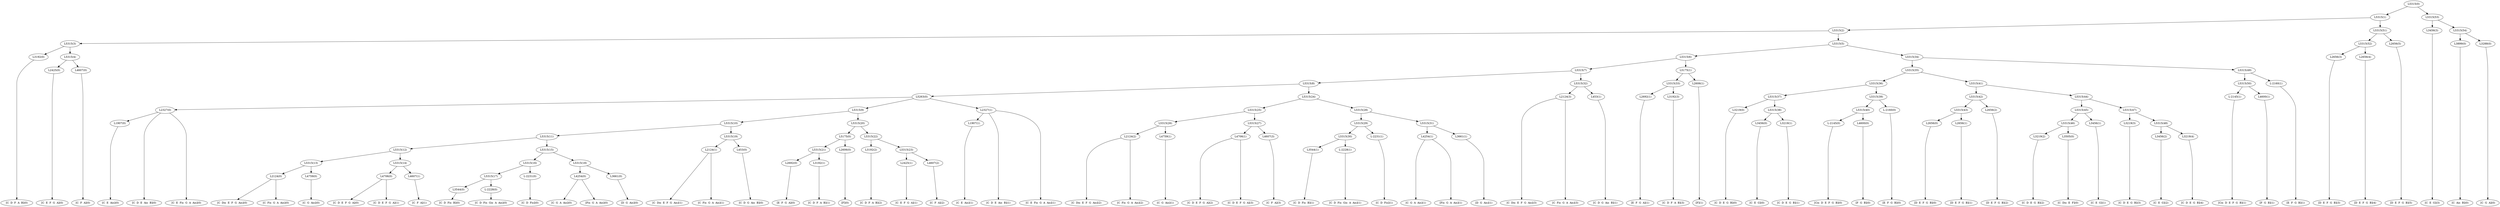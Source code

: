 digraph sample{
"L3192(0)"->"[C  D  F  A  B](0)"
"L2425(0)"->"[C  E  F  G  A](0)"
"L4607(0)"->"[C  F  A](0)"
"L5315(4)"->"L2425(0)"
"L5315(4)"->"L4607(0)"
"L5315(3)"->"L3192(0)"
"L5315(3)"->"L5315(4)"
"L1907(0)"->"[C  E  Ais](0)"
"L2327(0)"->"[C  D  E  Ais  B](0)"
"L2327(0)"->"[C  E  Fis  G  A  Ais](0)"
"L2327(0)"->"L1907(0)"
"L2124(0)"->"[C  Dis  E  F  G  Ais](0)"
"L2124(0)"->"[C  Fis  G  A  Ais](0)"
"L4759(0)"->"[C  G  Ais](0)"
"L5315(13)"->"L2124(0)"
"L5315(13)"->"L4759(0)"
"L4706(0)"->"[C  D  E  F  G  A](0)"
"L4706(0)"->"[C  D  E  F  G  A](1)"
"L4607(1)"->"[C  F  A](1)"
"L5315(14)"->"L4706(0)"
"L5315(14)"->"L4607(1)"
"L5315(12)"->"L5315(13)"
"L5315(12)"->"L5315(14)"
"L3544(0)"->"[C  D  Fis  B](0)"
"L-2228(0)"->"[C  D  Fis  Gis  A  Ais](0)"
"L5315(17)"->"L3544(0)"
"L5315(17)"->"L-2228(0)"
"L-2231(0)"->"[C  D  Fis](0)"
"L5315(16)"->"L5315(17)"
"L5315(16)"->"L-2231(0)"
"L4254(0)"->"[C  G  A  Ais](0)"
"L4254(0)"->"[Fis  G  A  Ais](0)"
"L3661(0)"->"[D  G  Ais](0)"
"L5315(18)"->"L4254(0)"
"L5315(18)"->"L3661(0)"
"L5315(15)"->"L5315(16)"
"L5315(15)"->"L5315(18)"
"L5315(11)"->"L5315(12)"
"L5315(11)"->"L5315(15)"
"L2124(1)"->"[C  Dis  E  F  G  Ais](1)"
"L2124(1)"->"[C  Fis  G  A  Ais](1)"
"L453(0)"->"[C  D  G  Ais  B](0)"
"L5315(19)"->"L2124(1)"
"L5315(19)"->"L453(0)"
"L5315(10)"->"L5315(11)"
"L5315(10)"->"L5315(19)"
"L2692(0)"->"[E  F  G  A](0)"
"L3192(1)"->"[C  D  F  A  B](1)"
"L5315(21)"->"L2692(0)"
"L5315(21)"->"L3192(1)"
"L2606(0)"->"[F](0)"
"L5175(0)"->"L5315(21)"
"L5175(0)"->"L2606(0)"
"L3192(2)"->"[C  D  F  A  B](2)"
"L2425(1)"->"[C  E  F  G  A](1)"
"L4607(2)"->"[C  F  A](2)"
"L5315(23)"->"L2425(1)"
"L5315(23)"->"L4607(2)"
"L5315(22)"->"L3192(2)"
"L5315(22)"->"L5315(23)"
"L5315(20)"->"L5175(0)"
"L5315(20)"->"L5315(22)"
"L5315(9)"->"L5315(10)"
"L5315(9)"->"L5315(20)"
"L1907(1)"->"[C  E  Ais](1)"
"L2327(1)"->"[C  D  E  Ais  B](1)"
"L2327(1)"->"[C  E  Fis  G  A  Ais](1)"
"L2327(1)"->"L1907(1)"
"L5263(0)"->"L2327(0)"
"L5263(0)"->"L5315(9)"
"L5263(0)"->"L2327(1)"
"L2124(2)"->"[C  Dis  E  F  G  Ais](2)"
"L2124(2)"->"[C  Fis  G  A  Ais](2)"
"L4759(1)"->"[C  G  Ais](1)"
"L5315(26)"->"L2124(2)"
"L5315(26)"->"L4759(1)"
"L4706(1)"->"[C  D  E  F  G  A](2)"
"L4706(1)"->"[C  D  E  F  G  A](3)"
"L4607(3)"->"[C  F  A](3)"
"L5315(27)"->"L4706(1)"
"L5315(27)"->"L4607(3)"
"L5315(25)"->"L5315(26)"
"L5315(25)"->"L5315(27)"
"L3544(1)"->"[C  D  Fis  B](1)"
"L-2228(1)"->"[C  D  Fis  Gis  A  Ais](1)"
"L5315(30)"->"L3544(1)"
"L5315(30)"->"L-2228(1)"
"L-2231(1)"->"[C  D  Fis](1)"
"L5315(29)"->"L5315(30)"
"L5315(29)"->"L-2231(1)"
"L4254(1)"->"[C  G  A  Ais](1)"
"L4254(1)"->"[Fis  G  A  Ais](1)"
"L3661(1)"->"[D  G  Ais](1)"
"L5315(31)"->"L4254(1)"
"L5315(31)"->"L3661(1)"
"L5315(28)"->"L5315(29)"
"L5315(28)"->"L5315(31)"
"L5315(24)"->"L5315(25)"
"L5315(24)"->"L5315(28)"
"L5315(8)"->"L5263(0)"
"L5315(8)"->"L5315(24)"
"L2124(3)"->"[C  Dis  E  F  G  Ais](3)"
"L2124(3)"->"[C  Fis  G  A  Ais](3)"
"L453(1)"->"[C  D  G  Ais  B](1)"
"L5315(32)"->"L2124(3)"
"L5315(32)"->"L453(1)"
"L5315(7)"->"L5315(8)"
"L5315(7)"->"L5315(32)"
"L2692(1)"->"[E  F  G  A](1)"
"L3192(3)"->"[C  D  F  A  B](3)"
"L5315(33)"->"L2692(1)"
"L5315(33)"->"L3192(3)"
"L2606(1)"->"[F](1)"
"L5175(1)"->"L5315(33)"
"L5175(1)"->"L2606(1)"
"L5315(6)"->"L5315(7)"
"L5315(6)"->"L5175(1)"
"L3219(0)"->"[C  D  E  G  B](0)"
"L3456(0)"->"[C  E  G](0)"
"L3219(1)"->"[C  D  E  G  B](1)"
"L5315(38)"->"L3456(0)"
"L5315(38)"->"L3219(1)"
"L5315(37)"->"L3219(0)"
"L5315(37)"->"L5315(38)"
"L-2145(0)"->"[Cis  D  E  F  G  B](0)"
"L4600(0)"->"[F  G  B](0)"
"L5315(40)"->"L-2145(0)"
"L5315(40)"->"L4600(0)"
"L-2160(0)"->"[E  F  G  B](0)"
"L5315(39)"->"L5315(40)"
"L5315(39)"->"L-2160(0)"
"L5315(36)"->"L5315(37)"
"L5315(36)"->"L5315(39)"
"L2656(0)"->"[D  E  F  G  B](0)"
"L2656(1)"->"[D  E  F  G  B](1)"
"L5315(43)"->"L2656(0)"
"L5315(43)"->"L2656(1)"
"L2656(2)"->"[D  E  F  G  B](2)"
"L5315(42)"->"L5315(43)"
"L5315(42)"->"L2656(2)"
"L3219(2)"->"[C  D  E  G  B](2)"
"L3505(0)"->"[C  Dis  E  F](0)"
"L5315(46)"->"L3219(2)"
"L5315(46)"->"L3505(0)"
"L3456(1)"->"[C  E  G](1)"
"L5315(45)"->"L5315(46)"
"L5315(45)"->"L3456(1)"
"L3219(3)"->"[C  D  E  G  B](3)"
"L3456(2)"->"[C  E  G](2)"
"L3219(4)"->"[C  D  E  G  B](4)"
"L5315(48)"->"L3456(2)"
"L5315(48)"->"L3219(4)"
"L5315(47)"->"L3219(3)"
"L5315(47)"->"L5315(48)"
"L5315(44)"->"L5315(45)"
"L5315(44)"->"L5315(47)"
"L5315(41)"->"L5315(42)"
"L5315(41)"->"L5315(44)"
"L5315(35)"->"L5315(36)"
"L5315(35)"->"L5315(41)"
"L-2145(1)"->"[Cis  D  E  F  G  B](1)"
"L4600(1)"->"[F  G  B](1)"
"L5315(50)"->"L-2145(1)"
"L5315(50)"->"L4600(1)"
"L-2160(1)"->"[E  F  G  B](1)"
"L5315(49)"->"L5315(50)"
"L5315(49)"->"L-2160(1)"
"L5315(34)"->"L5315(35)"
"L5315(34)"->"L5315(49)"
"L5315(5)"->"L5315(6)"
"L5315(5)"->"L5315(34)"
"L5315(2)"->"L5315(3)"
"L5315(2)"->"L5315(5)"
"L2656(3)"->"[D  E  F  G  B](3)"
"L2656(4)"->"[D  E  F  G  B](4)"
"L5315(52)"->"L2656(3)"
"L5315(52)"->"L2656(4)"
"L2656(5)"->"[D  E  F  G  B](5)"
"L5315(51)"->"L5315(52)"
"L5315(51)"->"L2656(5)"
"L5315(1)"->"L5315(2)"
"L5315(1)"->"L5315(51)"
"L3456(3)"->"[C  E  G](3)"
"L3899(0)"->"[C  Ais  B](0)"
"L3288(0)"->"[C  G  A](0)"
"L5315(54)"->"L3899(0)"
"L5315(54)"->"L3288(0)"
"L5315(53)"->"L3456(3)"
"L5315(53)"->"L5315(54)"
"L5315(0)"->"L5315(1)"
"L5315(0)"->"L5315(53)"
{rank = min; "L5315(0)"}
{rank = same; "L5315(1)"; "L5315(53)";}
{rank = same; "L5315(2)"; "L5315(51)"; "L3456(3)"; "L5315(54)";}
{rank = same; "L5315(3)"; "L5315(5)"; "L5315(52)"; "L2656(5)"; "L3899(0)"; "L3288(0)";}
{rank = same; "L3192(0)"; "L5315(4)"; "L5315(6)"; "L5315(34)"; "L2656(3)"; "L2656(4)";}
{rank = same; "L2425(0)"; "L4607(0)"; "L5315(7)"; "L5175(1)"; "L5315(35)"; "L5315(49)";}
{rank = same; "L5315(8)"; "L5315(32)"; "L5315(33)"; "L2606(1)"; "L5315(36)"; "L5315(41)"; "L5315(50)"; "L-2160(1)";}
{rank = same; "L5263(0)"; "L5315(24)"; "L2124(3)"; "L453(1)"; "L2692(1)"; "L3192(3)"; "L5315(37)"; "L5315(39)"; "L5315(42)"; "L5315(44)"; "L-2145(1)"; "L4600(1)";}
{rank = same; "L2327(0)"; "L5315(9)"; "L2327(1)"; "L5315(25)"; "L5315(28)"; "L3219(0)"; "L5315(38)"; "L5315(40)"; "L-2160(0)"; "L5315(43)"; "L2656(2)"; "L5315(45)"; "L5315(47)";}
{rank = same; "L1907(0)"; "L5315(10)"; "L5315(20)"; "L1907(1)"; "L5315(26)"; "L5315(27)"; "L5315(29)"; "L5315(31)"; "L3456(0)"; "L3219(1)"; "L-2145(0)"; "L4600(0)"; "L2656(0)"; "L2656(1)"; "L5315(46)"; "L3456(1)"; "L3219(3)"; "L5315(48)";}
{rank = same; "L5315(11)"; "L5315(19)"; "L5175(0)"; "L5315(22)"; "L2124(2)"; "L4759(1)"; "L4706(1)"; "L4607(3)"; "L5315(30)"; "L-2231(1)"; "L4254(1)"; "L3661(1)"; "L3219(2)"; "L3505(0)"; "L3456(2)"; "L3219(4)";}
{rank = same; "L5315(12)"; "L5315(15)"; "L2124(1)"; "L453(0)"; "L5315(21)"; "L2606(0)"; "L3192(2)"; "L5315(23)"; "L3544(1)"; "L-2228(1)";}
{rank = same; "L5315(13)"; "L5315(14)"; "L5315(16)"; "L5315(18)"; "L2692(0)"; "L3192(1)"; "L2425(1)"; "L4607(2)";}
{rank = same; "L2124(0)"; "L4759(0)"; "L4706(0)"; "L4607(1)"; "L5315(17)"; "L-2231(0)"; "L4254(0)"; "L3661(0)";}
{rank = same; "L3544(0)"; "L-2228(0)";}
{rank = max; "[C  Ais  B](0)"; "[C  D  E  Ais  B](0)"; "[C  D  E  Ais  B](1)"; "[C  D  E  F  G  A](0)"; "[C  D  E  F  G  A](1)"; "[C  D  E  F  G  A](2)"; "[C  D  E  F  G  A](3)"; "[C  D  E  G  B](0)"; "[C  D  E  G  B](1)"; "[C  D  E  G  B](2)"; "[C  D  E  G  B](3)"; "[C  D  E  G  B](4)"; "[C  D  F  A  B](0)"; "[C  D  F  A  B](1)"; "[C  D  F  A  B](2)"; "[C  D  F  A  B](3)"; "[C  D  Fis  B](0)"; "[C  D  Fis  B](1)"; "[C  D  Fis  Gis  A  Ais](0)"; "[C  D  Fis  Gis  A  Ais](1)"; "[C  D  Fis](0)"; "[C  D  Fis](1)"; "[C  D  G  Ais  B](0)"; "[C  D  G  Ais  B](1)"; "[C  Dis  E  F  G  Ais](0)"; "[C  Dis  E  F  G  Ais](1)"; "[C  Dis  E  F  G  Ais](2)"; "[C  Dis  E  F  G  Ais](3)"; "[C  Dis  E  F](0)"; "[C  E  Ais](0)"; "[C  E  Ais](1)"; "[C  E  F  G  A](0)"; "[C  E  F  G  A](1)"; "[C  E  Fis  G  A  Ais](0)"; "[C  E  Fis  G  A  Ais](1)"; "[C  E  G](0)"; "[C  E  G](1)"; "[C  E  G](2)"; "[C  E  G](3)"; "[C  F  A](0)"; "[C  F  A](1)"; "[C  F  A](2)"; "[C  F  A](3)"; "[C  Fis  G  A  Ais](0)"; "[C  Fis  G  A  Ais](1)"; "[C  Fis  G  A  Ais](2)"; "[C  Fis  G  A  Ais](3)"; "[C  G  A  Ais](0)"; "[C  G  A  Ais](1)"; "[C  G  A](0)"; "[C  G  Ais](0)"; "[C  G  Ais](1)"; "[Cis  D  E  F  G  B](0)"; "[Cis  D  E  F  G  B](1)"; "[D  E  F  G  B](0)"; "[D  E  F  G  B](1)"; "[D  E  F  G  B](2)"; "[D  E  F  G  B](3)"; "[D  E  F  G  B](4)"; "[D  E  F  G  B](5)"; "[D  G  Ais](0)"; "[D  G  Ais](1)"; "[E  F  G  A](0)"; "[E  F  G  A](1)"; "[E  F  G  B](0)"; "[E  F  G  B](1)"; "[F  G  B](0)"; "[F  G  B](1)"; "[F](0)"; "[F](1)"; "[Fis  G  A  Ais](0)"; "[Fis  G  A  Ais](1)";}
}